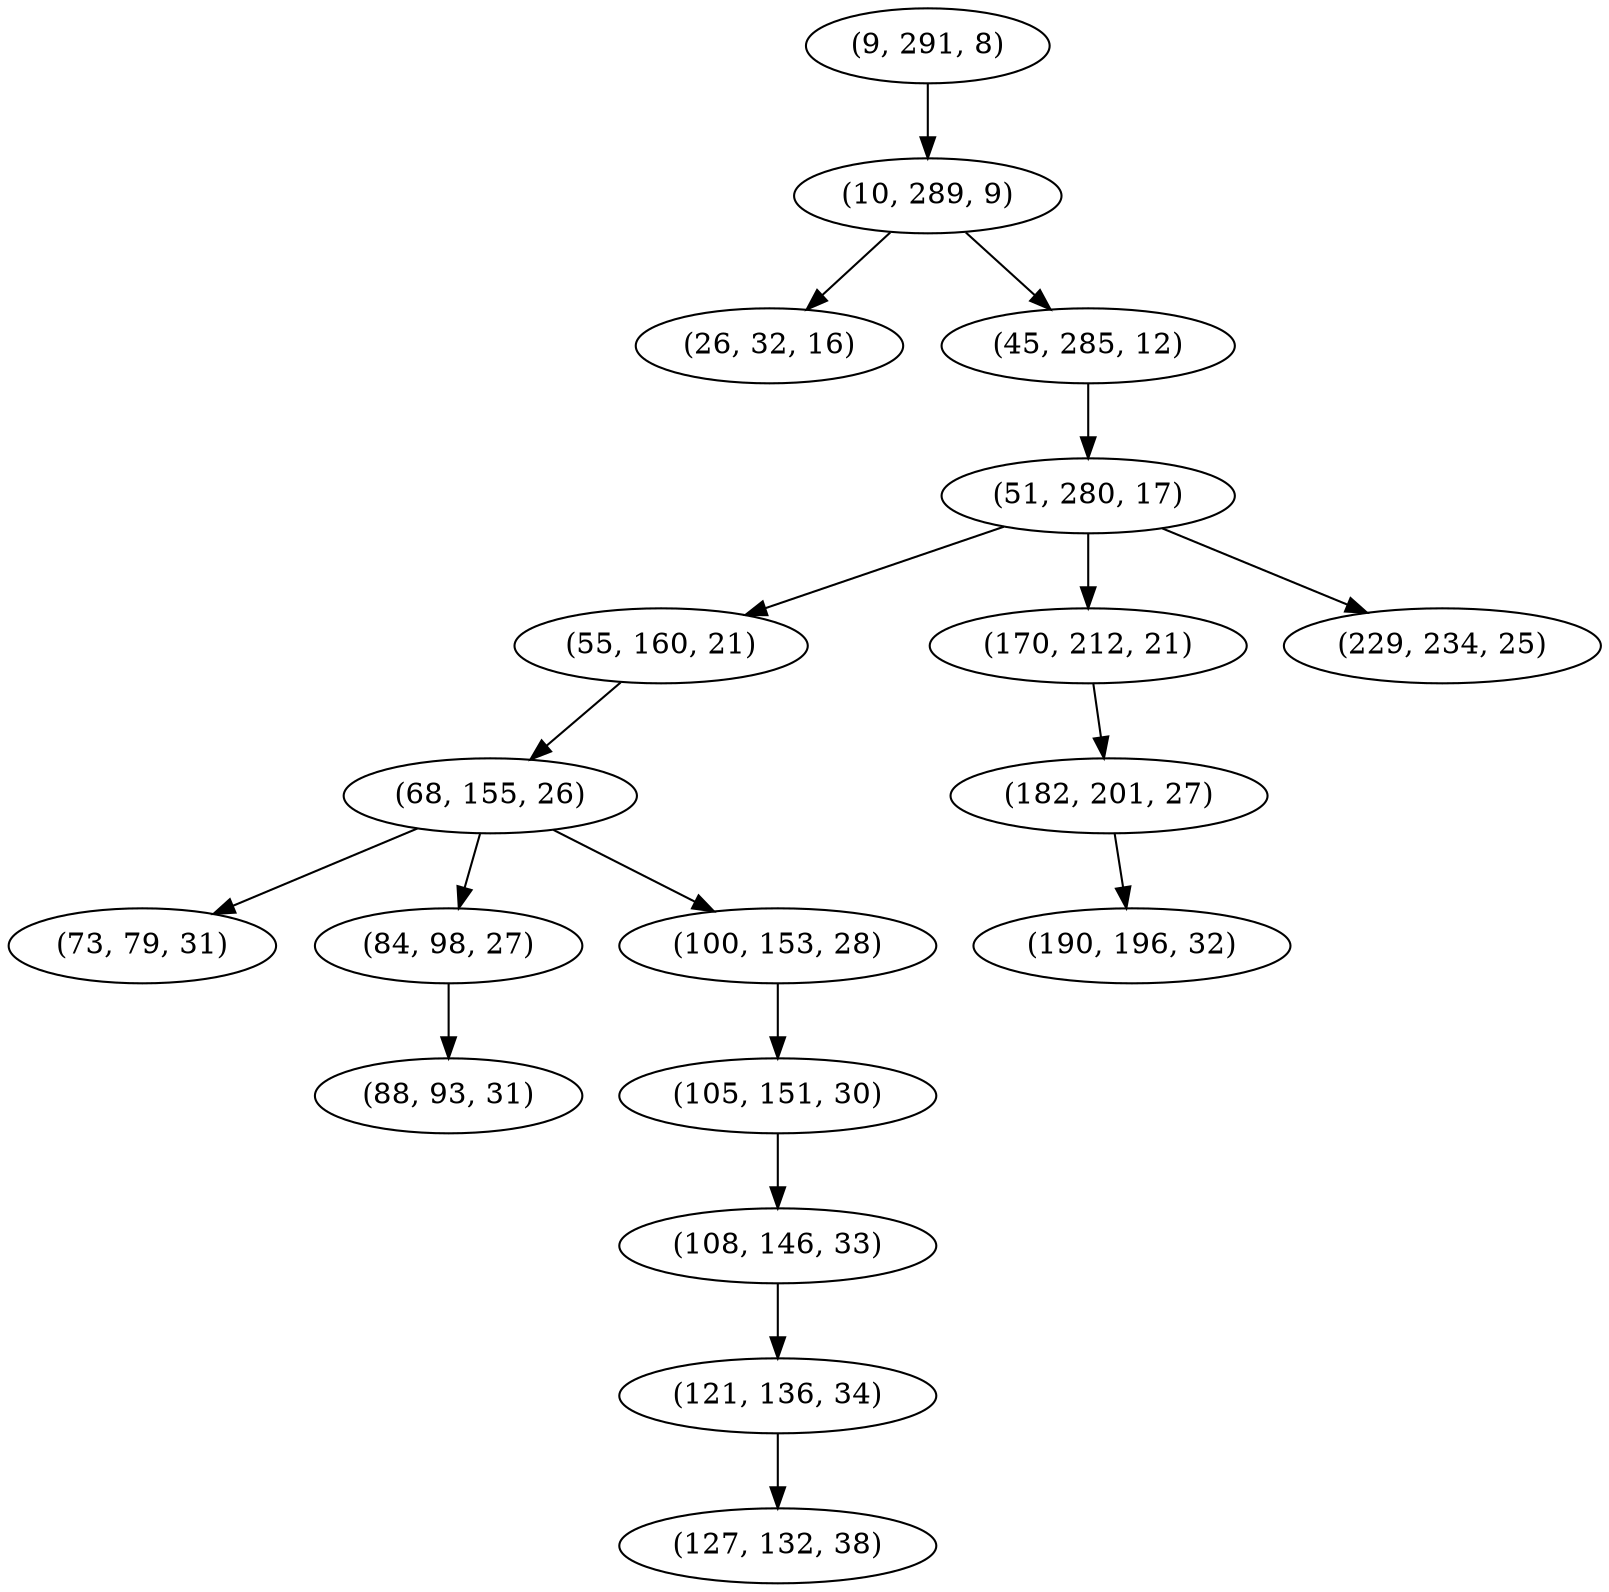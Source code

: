 digraph tree {
    "(9, 291, 8)";
    "(10, 289, 9)";
    "(26, 32, 16)";
    "(45, 285, 12)";
    "(51, 280, 17)";
    "(55, 160, 21)";
    "(68, 155, 26)";
    "(73, 79, 31)";
    "(84, 98, 27)";
    "(88, 93, 31)";
    "(100, 153, 28)";
    "(105, 151, 30)";
    "(108, 146, 33)";
    "(121, 136, 34)";
    "(127, 132, 38)";
    "(170, 212, 21)";
    "(182, 201, 27)";
    "(190, 196, 32)";
    "(229, 234, 25)";
    "(9, 291, 8)" -> "(10, 289, 9)";
    "(10, 289, 9)" -> "(26, 32, 16)";
    "(10, 289, 9)" -> "(45, 285, 12)";
    "(45, 285, 12)" -> "(51, 280, 17)";
    "(51, 280, 17)" -> "(55, 160, 21)";
    "(51, 280, 17)" -> "(170, 212, 21)";
    "(51, 280, 17)" -> "(229, 234, 25)";
    "(55, 160, 21)" -> "(68, 155, 26)";
    "(68, 155, 26)" -> "(73, 79, 31)";
    "(68, 155, 26)" -> "(84, 98, 27)";
    "(68, 155, 26)" -> "(100, 153, 28)";
    "(84, 98, 27)" -> "(88, 93, 31)";
    "(100, 153, 28)" -> "(105, 151, 30)";
    "(105, 151, 30)" -> "(108, 146, 33)";
    "(108, 146, 33)" -> "(121, 136, 34)";
    "(121, 136, 34)" -> "(127, 132, 38)";
    "(170, 212, 21)" -> "(182, 201, 27)";
    "(182, 201, 27)" -> "(190, 196, 32)";
}
